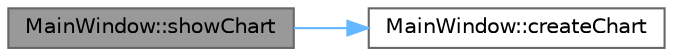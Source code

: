 digraph "MainWindow::showChart"
{
 // LATEX_PDF_SIZE
  bgcolor="transparent";
  edge [fontname=Helvetica,fontsize=10,labelfontname=Helvetica,labelfontsize=10];
  node [fontname=Helvetica,fontsize=10,shape=box,height=0.2,width=0.4];
  rankdir="LR";
  Node1 [id="Node000001",label="MainWindow::showChart",height=0.2,width=0.4,color="gray40", fillcolor="grey60", style="filled", fontcolor="black",tooltip="Wyświetla wykres danych."];
  Node1 -> Node2 [id="edge1_Node000001_Node000002",color="steelblue1",style="solid",tooltip=" "];
  Node2 [id="Node000002",label="MainWindow::createChart",height=0.2,width=0.4,color="grey40", fillcolor="white", style="filled",URL="$class_main_window.html#a5bf72c652108554493460d02a8a99d5b",tooltip="Tworzy wykres z danych pomiarowych."];
}
